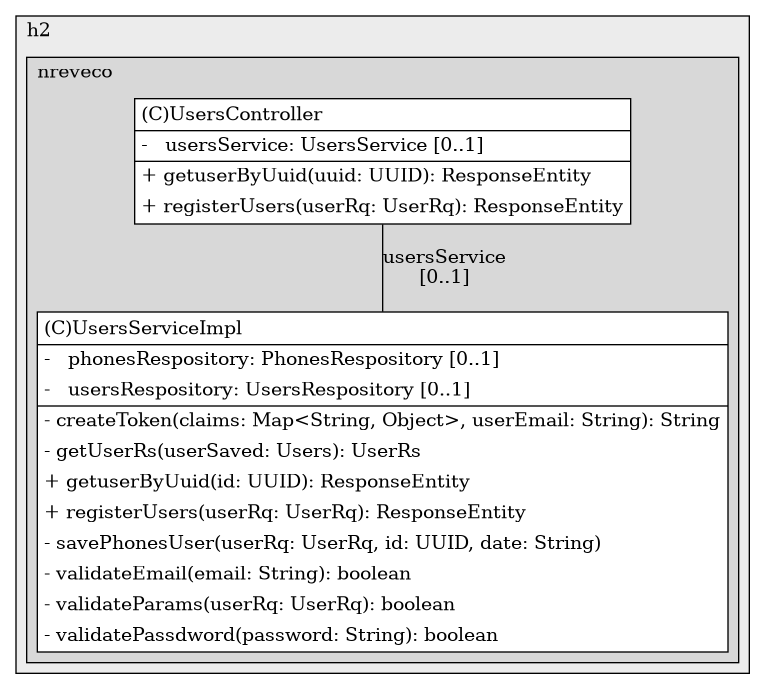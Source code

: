 @startuml

/' diagram meta data start
config=StructureConfiguration;
{
  "projectClassification": {
    "searchMode": "OpenProject", // OpenProject, AllProjects
    "includedProjects": "",
    "pathEndKeywords": "*.impl",
    "isClientPath": "",
    "isClientName": "",
    "isTestPath": "",
    "isTestName": "",
    "isMappingPath": "",
    "isMappingName": "",
    "isDataAccessPath": "",
    "isDataAccessName": "",
    "isDataStructurePath": "",
    "isDataStructureName": "",
    "isInterfaceStructuresPath": "",
    "isInterfaceStructuresName": "",
    "isEntryPointPath": "",
    "isEntryPointName": "",
    "treatFinalFieldsAsMandatory": false
  },
  "graphRestriction": {
    "classPackageExcludeFilter": "",
    "classPackageIncludeFilter": "",
    "classNameExcludeFilter": "",
    "classNameIncludeFilter": "",
    "methodNameExcludeFilter": "",
    "methodNameIncludeFilter": "",
    "removeByInheritance": "", // inheritance/annotation based filtering is done in a second step
    "removeByAnnotation": "",
    "removeByClassPackage": "", // cleanup the graph after inheritance/annotation based filtering is done
    "removeByClassName": "",
    "cutMappings": false,
    "cutEnum": true,
    "cutTests": true,
    "cutClient": true,
    "cutDataAccess": true,
    "cutInterfaceStructures": true,
    "cutDataStructures": true,
    "cutGetterAndSetter": true,
    "cutConstructors": true
  },
  "graphTraversal": {
    "forwardDepth": 3,
    "backwardDepth": 3,
    "classPackageExcludeFilter": "",
    "classPackageIncludeFilter": "",
    "classNameExcludeFilter": "",
    "classNameIncludeFilter": "",
    "methodNameExcludeFilter": "",
    "methodNameIncludeFilter": "",
    "hideMappings": false,
    "hideDataStructures": false,
    "hidePrivateMethods": true,
    "hideInterfaceCalls": true, // indirection: implementation -> interface (is hidden) -> implementation
    "onlyShowApplicationEntryPoints": false, // root node is included
    "useMethodCallsForStructureDiagram": "ForwardOnly" // ForwardOnly, BothDirections, No
  },
  "details": {
    "aggregation": "GroupByClass", // ByClass, GroupByClass, None
    "showClassGenericTypes": true,
    "showMethods": true,
    "showMethodParameterNames": true,
    "showMethodParameterTypes": true,
    "showMethodReturnType": true,
    "showPackageLevels": 2,
    "showDetailedClassStructure": true
  },
  "rootClass": "com.h2.nreveco.services.impl.UsersServiceImpl",
  "extensionCallbackMethod": "" // qualified.class.name#methodName - signature: public static String method(String)
}
diagram meta data end '/



digraph g {
    rankdir="TB"
    splines=polyline
    

'nodes 
subgraph cluster_3274 { 
   	label=h2
	labeljust=l
	fillcolor="#ececec"
	style=filled
   
   subgraph cluster_1625690328 { 
   	label=nreveco
	labeljust=l
	fillcolor="#d8d8d8"
	style=filled
   
   UsersController1277508430[
	label=<<TABLE BORDER="1" CELLBORDER="0" CELLPADDING="4" CELLSPACING="0">
<TR><TD ALIGN="LEFT" >(C)UsersController</TD></TR>
<HR/>
<TR><TD ALIGN="LEFT" >-   usersService: UsersService [0..1]</TD></TR>
<HR/>
<TR><TD ALIGN="LEFT" >+ getuserByUuid(uuid: UUID): ResponseEntity</TD></TR>
<TR><TD ALIGN="LEFT" >+ registerUsers(userRq: UserRq): ResponseEntity</TD></TR>
</TABLE>>
	style=filled
	margin=0
	shape=plaintext
	fillcolor="#FFFFFF"
];

UsersServiceImpl818831079[
	label=<<TABLE BORDER="1" CELLBORDER="0" CELLPADDING="4" CELLSPACING="0">
<TR><TD ALIGN="LEFT" >(C)UsersServiceImpl</TD></TR>
<HR/>
<TR><TD ALIGN="LEFT" >-   phonesRespository: PhonesRespository [0..1]</TD></TR>
<TR><TD ALIGN="LEFT" >-   usersRespository: UsersRespository [0..1]</TD></TR>
<HR/>
<TR><TD ALIGN="LEFT" >- createToken(claims: Map&lt;String, Object&gt;, userEmail: String): String</TD></TR>
<TR><TD ALIGN="LEFT" >- getUserRs(userSaved: Users): UserRs</TD></TR>
<TR><TD ALIGN="LEFT" >+ getuserByUuid(id: UUID): ResponseEntity</TD></TR>
<TR><TD ALIGN="LEFT" >+ registerUsers(userRq: UserRq): ResponseEntity</TD></TR>
<TR><TD ALIGN="LEFT" >- savePhonesUser(userRq: UserRq, id: UUID, date: String)</TD></TR>
<TR><TD ALIGN="LEFT" >- validateEmail(email: String): boolean</TD></TR>
<TR><TD ALIGN="LEFT" >- validateParams(userRq: UserRq): boolean</TD></TR>
<TR><TD ALIGN="LEFT" >- validatePassdword(password: String): boolean</TD></TR>
</TABLE>>
	style=filled
	margin=0
	shape=plaintext
	fillcolor="#FFFFFF"
];
} 
} 

'edges    
UsersController1277508430 -> UsersServiceImpl818831079[label="usersService
[0..1]", arrowhead=none];
    
}
@enduml
